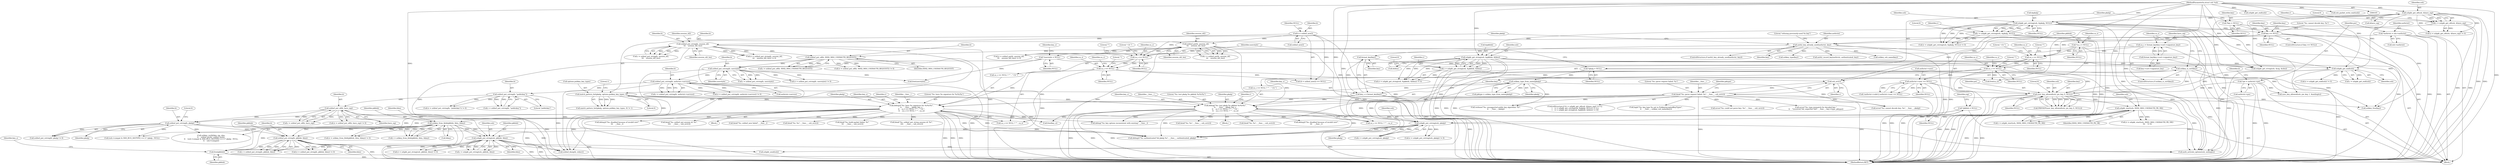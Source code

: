 digraph "0_src_779974d35b4859c07bc3cb8a12c74b43b0a7d1e0_1@API" {
"1000692" [label="(Call,free(pkblob))"];
"1000496" [label="(Call,sshbuf_put_string(b, pkblob, blen))"];
"1000489" [label="(Call,sshbuf_put_cstring(b, pkalg))"];
"1000481" [label="(Call,sshbuf_put_u8(b, have_sig))"];
"1000473" [label="(Call,sshbuf_put_cstring(b, \"publickey\"))"];
"1000463" [label="(Call,sshbuf_put_cstring(b, authctxt->service))"];
"1000455" [label="(Call,sshbuf_put_cstring(b, userstyle))"];
"1000447" [label="(Call,sshbuf_put_u8(b, SSH2_MSG_USERAUTH_REQUEST))"];
"1000395" [label="(Call,sshbuf_put_string(b, session_id2,\n\t\t\t    session_id2_len))"];
"1000361" [label="(Call,b = sshbuf_new())"];
"1000379" [label="(Call,sshbuf_put(b, session_id2,\n\t\t\t    session_id2_len))"];
"1000133" [label="(Call,*userstyle = NULL)"];
"1000319" [label="(Call,debug3(\"%s: have %s signature for %s%s%s\",\n\t\t    __func__, pkalg, key_s,\n\t\t    ca_s == NULL ? \"\" : \" CA \",\n\t\t    ca_s == NULL ? \"\" : ca_s))"];
"1000195" [label="(Call,fatal(\"%s: parse request failed: %s\", __func__, ssh_err(r)))"];
"1000198" [label="(Call,ssh_err(r))"];
"1000177" [label="(Call,r = sshpkt_get_cstring(ssh, &pkalg, NULL))"];
"1000179" [label="(Call,sshpkt_get_cstring(ssh, &pkalg, NULL))"];
"1000170" [label="(Call,sshpkt_get_u8(ssh, &have_sig))"];
"1000106" [label="(MethodParameterIn,struct ssh *ssh)"];
"1000186" [label="(Call,r = sshpkt_get_string(ssh, &pkblob, &blen))"];
"1000188" [label="(Call,sshpkt_get_string(ssh, &pkblob, &blen))"];
"1000168" [label="(Call,r = sshpkt_get_u8(ssh, &have_sig))"];
"1000287" [label="(Call,match_pattern_list(pkalg, options.pubkey_key_types, 0))"];
"1000202" [label="(Call,sshkey_type_from_name(pkalg))"];
"1000129" [label="(Call,*pkalg = NULL)"];
"1000301" [label="(Call,key_s = format_key(key))"];
"1000303" [label="(Call,format_key(key))"];
"1000276" [label="(Call,auth2_key_already_used(authctxt, key))"];
"1000109" [label="(Call,*authctxt = ssh->authctxt)"];
"1000232" [label="(Call,key == NULL)"];
"1000125" [label="(Call,*key = NULL)"];
"1000331" [label="(Call,ca_s == NULL)"];
"1000325" [label="(Call,ca_s == NULL)"];
"1000308" [label="(Call,ca_s = format_key(key->cert->signature_key))"];
"1000310" [label="(Call,format_key(key->cert->signature_key))"];
"1000141" [label="(Call,*ca_s = NULL)"];
"1000218" [label="(Call,sshkey_from_blob(pkblob, blen, &key))"];
"1000145" [label="(Call,*pkblob = NULL)"];
"1000633" [label="(Call,sshpkt_put_string(ssh, pkblob, blen))"];
"1000625" [label="(Call,sshpkt_put_cstring(ssh, pkalg))"];
"1000617" [label="(Call,sshpkt_start(ssh, SSH2_MSG_USERAUTH_PK_OK))"];
"1000605" [label="(Call,user_key_allowed(ssh, pw, key, 0, NULL))"];
"1000579" [label="(Call,sshpkt_get_end(ssh))"];
"1000115" [label="(Call,*pw = authctxt->pw)"];
"1000306" [label="(Call,sshkey_is_cert(key))"];
"1000593" [label="(Call,authctxt->user == NULL)"];
"1000570" [label="(Call,ca_s == NULL)"];
"1000564" [label="(Call,ca_s == NULL)"];
"1000558" [label="(Call,debug(\"%s: test pkalg %s pkblob %s%s%s\",\n\t\t    __func__, pkalg, key_s,\n\t\t    ca_s == NULL ? \"\" : \" CA \",\n\t\t    ca_s == NULL ? \"\" : ca_s))"];
"1000498" [label="(Identifier,pkblob)"];
"1000479" [label="(Call,r = sshbuf_put_u8(b, have_sig))"];
"1000195" [label="(Call,fatal(\"%s: parse request failed: %s\", __func__, ssh_err(r)))"];
"1000622" [label="(Call,(r = sshpkt_put_cstring(ssh, pkalg)) != 0)"];
"1000563" [label="(Call,ca_s == NULL ? \"\" : \" CA \")"];
"1000110" [label="(Identifier,authctxt)"];
"1000340" [label="(Identifier,r)"];
"1000225" [label="(Call,error(\"%s: could not parse key: %s\", __func__, ssh_err(r)))"];
"1000633" [label="(Call,sshpkt_put_string(ssh, pkblob, blen))"];
"1000382" [label="(Identifier,session_id2_len)"];
"1000276" [label="(Call,auth2_key_already_used(authctxt, key))"];
"1000172" [label="(Call,&have_sig)"];
"1000615" [label="(Call,r = sshpkt_start(ssh, SSH2_MSG_USERAUTH_PK_OK))"];
"1000281" [label="(Literal,\"refusing previously-used %s key\")"];
"1000178" [label="(Identifier,r)"];
"1000604" [label="(Call,PRIVSEP(user_key_allowed(ssh, pw, key, 0, NULL)))"];
"1000489" [label="(Call,sshbuf_put_cstring(b, pkalg))"];
"1000130" [label="(Identifier,pkalg)"];
"1000234" [label="(Identifier,NULL)"];
"1000180" [label="(Identifier,ssh)"];
"1000196" [label="(Literal,\"%s: parse request failed: %s\")"];
"1000248" [label="(Call,error(\"%s: type mismatch for decoded key \"\n\t\t    \"(received %d, expected %d)\", __func__, key->type, pktype))"];
"1000351" [label="(Call,sshpkt_get_end(ssh))"];
"1000194" [label="(Literal,0)"];
"1000116" [label="(Identifier,pw)"];
"1000334" [label="(Literal,\"\")"];
"1000198" [label="(Call,ssh_err(r))"];
"1000176" [label="(Call,(r = sshpkt_get_cstring(ssh, &pkalg, NULL)) != 0)"];
"1000131" [label="(Identifier,NULL)"];
"1000219" [label="(Identifier,pkblob)"];
"1000215" [label="(Call,(r = sshkey_from_blob(pkblob, blen, &key)) != 0)"];
"1000634" [label="(Identifier,ssh)"];
"1000580" [label="(Identifier,ssh)"];
"1000571" [label="(Identifier,ca_s)"];
"1000482" [label="(Identifier,b)"];
"1000694" [label="(Call,free(key_s))"];
"1000524" [label="(Call,sshkey_verify(key, sig, slen,\n\t\t    sshbuf_ptr(b), sshbuf_len(b),\n\t\t    (ssh->compat & SSH_BUG_SIGTYPE) == 0 ? pkalg : NULL,\n\t\t    ssh->compat))"];
"1000150" [label="(Identifier,sig)"];
"1000567" [label="(Literal,\"\")"];
"1000417" [label="(Call,debug2(\"%s: disabled because of invalid user\",\n\t\t\t    __func__))"];
"1000558" [label="(Call,debug(\"%s: test pkalg %s pkblob %s%s%s\",\n\t\t    __func__, pkalg, key_s,\n\t\t    ca_s == NULL ? \"\" : \" CA \",\n\t\t    ca_s == NULL ? \"\" : ca_s))"];
"1000568" [label="(Literal,\" CA \")"];
"1000457" [label="(Identifier,userstyle)"];
"1000397" [label="(Identifier,session_id2)"];
"1000490" [label="(Identifier,b)"];
"1000188" [label="(Call,sshpkt_get_string(ssh, &pkblob, &blen))"];
"1000181" [label="(Call,&pkalg)"];
"1000579" [label="(Call,sshpkt_get_end(ssh))"];
"1000618" [label="(Identifier,ssh)"];
"1000311" [label="(Call,key->cert->signature_key)"];
"1000321" [label="(Identifier,__func__)"];
"1000384" [label="(Call,fatal(\"%s: sshbuf_put session id: %s\",\n\t\t\t\t    __func__, ssh_err(r)))"];
"1000275" [label="(ControlStructure,if (auth2_key_already_used(authctxt, key)))"];
"1000377" [label="(Call,r = sshbuf_put(b, session_id2,\n\t\t\t    session_id2_len))"];
"1000320" [label="(Literal,\"%s: have %s signature for %s%s%s\")"];
"1000361" [label="(Call,b = sshbuf_new())"];
"1000692" [label="(Call,free(pkblob))"];
"1000447" [label="(Call,sshbuf_put_u8(b, SSH2_MSG_USERAUTH_REQUEST))"];
"1000165" [label="(ControlStructure,if ((r = sshpkt_get_u8(ssh, &have_sig)) != 0 ||\n \t    (r = sshpkt_get_cstring(ssh, &pkalg, NULL)) != 0 ||\n \t    (r = sshpkt_get_string(ssh, &pkblob, &blen)) != 0))"];
"1000627" [label="(Identifier,pkalg)"];
"1000463" [label="(Call,sshbuf_put_cstring(b, authctxt->service))"];
"1000594" [label="(Call,authctxt->user)"];
"1000309" [label="(Identifier,ca_s)"];
"1000331" [label="(Call,ca_s == NULL)"];
"1000559" [label="(Literal,\"%s: test pkalg %s pkblob %s%s%s\")"];
"1000362" [label="(Identifier,b)"];
"1000289" [label="(Call,options.pubkey_key_types)"];
"1000561" [label="(Identifier,pkalg)"];
"1000651" [label="(Call,fatal(\"%s: %s\", __func__, ssh_err(r)))"];
"1000449" [label="(Identifier,SSH2_MSG_USERAUTH_REQUEST)"];
"1000492" [label="(Literal,0)"];
"1000122" [label="(Identifier,b)"];
"1000126" [label="(Identifier,key)"];
"1000588" [label="(Call,!authctxt->valid || authctxt->user == NULL)"];
"1000496" [label="(Call,sshbuf_put_string(b, pkblob, blen))"];
"1000216" [label="(Call,r = sshkey_from_blob(pkblob, blen, &key))"];
"1000360" [label="(Call,(b = sshbuf_new()) == NULL)"];
"1000147" [label="(Identifier,NULL)"];
"1000107" [label="(Block,)"];
"1000574" [label="(Identifier,ca_s)"];
"1000636" [label="(Identifier,blen)"];
"1000319" [label="(Call,debug3(\"%s: have %s signature for %s%s%s\",\n\t\t    __func__, pkalg, key_s,\n\t\t    ca_s == NULL ? \"\" : \" CA \",\n\t\t    ca_s == NULL ? \"\" : ca_s))"];
"1000326" [label="(Identifier,ca_s)"];
"1000145" [label="(Call,*pkblob = NULL)"];
"1000177" [label="(Call,r = sshpkt_get_cstring(ssh, &pkalg, NULL))"];
"1000106" [label="(MethodParameterIn,struct ssh *ssh)"];
"1000623" [label="(Call,r = sshpkt_put_cstring(ssh, pkalg))"];
"1000146" [label="(Identifier,pkblob)"];
"1000168" [label="(Call,r = sshpkt_get_u8(ssh, &have_sig))"];
"1000115" [label="(Call,*pw = authctxt->pw)"];
"1000673" [label="(Call,debug(\"%s: key options inconsistent with existing\", __func__))"];
"1000702" [label="(MethodReturn,RET)"];
"1000532" [label="(Call,(ssh->compat & SSH_BUG_SIGTYPE) == 0 ? pkalg : NULL)"];
"1000474" [label="(Identifier,b)"];
"1000220" [label="(Identifier,blen)"];
"1000593" [label="(Call,authctxt->user == NULL)"];
"1000304" [label="(Identifier,key)"];
"1000286" [label="(Call,match_pattern_list(pkalg, options.pubkey_key_types, 0) != 1)"];
"1000455" [label="(Call,sshbuf_put_cstring(b, userstyle))"];
"1000619" [label="(Identifier,SSH2_MSG_USERAUTH_PK_OK)"];
"1000111" [label="(Call,ssh->authctxt)"];
"1000133" [label="(Call,*userstyle = NULL)"];
"1000606" [label="(Identifier,ssh)"];
"1000578" [label="(Identifier,r)"];
"1000456" [label="(Identifier,b)"];
"1000392" [label="(Call,(r = sshbuf_put_string(b, session_id2,\n\t\t\t    session_id2_len)) != 0)"];
"1000203" [label="(Identifier,pkalg)"];
"1000688" [label="(Call,free(userstyle))"];
"1000668" [label="(Call,auth_activate_options(ssh, authopts))"];
"1000576" [label="(Call,(r = sshpkt_get_end(ssh)) != 0)"];
"1000488" [label="(Call,sshbuf_put_cstring(b, pkalg) != 0)"];
"1000328" [label="(Literal,\"\")"];
"1000396" [label="(Identifier,b)"];
"1000125" [label="(Call,*key = NULL)"];
"1000295" [label="(Call,logit(\"%s: key type %s not in PubkeyAcceptedKeyTypes\",\n\t\t    __func__, sshkey_ssh_name(key)))"];
"1000327" [label="(Identifier,NULL)"];
"1000608" [label="(Identifier,key)"];
"1000695" [label="(Identifier,key_s)"];
"1000192" [label="(Call,&blen)"];
"1000332" [label="(Identifier,ca_s)"];
"1000278" [label="(Identifier,key)"];
"1000333" [label="(Identifier,NULL)"];
"1000614" [label="(Call,(r = sshpkt_start(ssh, SSH2_MSG_USERAUTH_PK_OK))\n\t\t\t    != 0)"];
"1000607" [label="(Identifier,pw)"];
"1000481" [label="(Call,sshbuf_put_u8(b, have_sig))"];
"1000597" [label="(Identifier,NULL)"];
"1000318" [label="(Block,)"];
"1000236" [label="(Call,error(\"%s: cannot decode key: %s\", __func__, pkalg))"];
"1000478" [label="(Call,(r = sshbuf_put_u8(b, have_sig)) != 0)"];
"1000277" [label="(Identifier,authctxt)"];
"1000187" [label="(Identifier,r)"];
"1000617" [label="(Call,sshpkt_start(ssh, SSH2_MSG_USERAUTH_PK_OK))"];
"1000233" [label="(Identifier,key)"];
"1000557" [label="(Block,)"];
"1000569" [label="(Call,ca_s == NULL ? \"\" : ca_s)"];
"1000282" [label="(Call,sshkey_type(key))"];
"1000473" [label="(Call,sshbuf_put_cstring(b, \"publickey\"))"];
"1000305" [label="(ControlStructure,if (sshkey_is_cert(key)))"];
"1000363" [label="(Call,sshbuf_new())"];
"1000292" [label="(Literal,0)"];
"1000232" [label="(Call,key == NULL)"];
"1000335" [label="(Identifier,ca_s)"];
"1000218" [label="(Call,sshkey_from_blob(pkblob, blen, &key))"];
"1000380" [label="(Identifier,b)"];
"1000221" [label="(Call,&key)"];
"1000582" [label="(Call,fatal(\"%s: %s\", __func__, ssh_err(r)))"];
"1000494" [label="(Call,r = sshbuf_put_string(b, pkblob, blen))"];
"1000324" [label="(Call,ca_s == NULL ? \"\" : \" CA \")"];
"1000365" [label="(Call,fatal(\"%s: sshbuf_new failed\", __func__))"];
"1000171" [label="(Identifier,ssh)"];
"1000686" [label="(Call,sshkey_free(key))"];
"1000483" [label="(Identifier,have_sig)"];
"1000129" [label="(Call,*pkalg = NULL)"];
"1000325" [label="(Call,ca_s == NULL)"];
"1000308" [label="(Call,ca_s = format_key(key->cert->signature_key))"];
"1000135" [label="(Identifier,NULL)"];
"1000577" [label="(Call,r = sshpkt_get_end(ssh))"];
"1000376" [label="(Call,(r = sshbuf_put(b, session_id2,\n\t\t\t    session_id2_len)) != 0)"];
"1000209" [label="(Call,verbose(\"%s: unsupported public key algorithm: %s\",\n\t\t    __func__, pkalg))"];
"1000465" [label="(Call,authctxt->service)"];
"1000200" [label="(Call,pktype = sshkey_type_from_name(pkalg))"];
"1000197" [label="(Identifier,__func__)"];
"1000307" [label="(Identifier,key)"];
"1000470" [label="(Call,(r = sshbuf_put_cstring(b, \"publickey\")) != 0)"];
"1000630" [label="(Call,(r = sshpkt_put_string(ssh, pkblob, blen)) != 0)"];
"1000471" [label="(Call,r = sshbuf_put_cstring(b, \"publickey\"))"];
"1000184" [label="(Literal,0)"];
"1000244" [label="(Identifier,key)"];
"1000117" [label="(Call,authctxt->pw)"];
"1000398" [label="(Identifier,session_id2_len)"];
"1000625" [label="(Call,sshpkt_put_cstring(ssh, pkalg))"];
"1000341" [label="(Call,sshpkt_get_string(ssh, &sig, &slen))"];
"1000631" [label="(Call,r = sshpkt_put_string(ssh, pkblob, blen))"];
"1000143" [label="(Identifier,NULL)"];
"1000186" [label="(Call,r = sshpkt_get_string(ssh, &pkblob, &blen))"];
"1000170" [label="(Call,sshpkt_get_u8(ssh, &have_sig))"];
"1000293" [label="(Literal,1)"];
"1000570" [label="(Call,ca_s == NULL)"];
"1000190" [label="(Call,&pkblob)"];
"1000626" [label="(Identifier,ssh)"];
"1000453" [label="(Call,r = sshbuf_put_cstring(b, userstyle))"];
"1000562" [label="(Identifier,key_s)"];
"1000306" [label="(Call,sshkey_is_cert(key))"];
"1000379" [label="(Call,sshbuf_put(b, session_id2,\n\t\t\t    session_id2_len))"];
"1000444" [label="(Call,(r = sshbuf_put_u8(b, SSH2_MSG_USERAUTH_REQUEST)) != 0)"];
"1000138" [label="(Identifier,key_s)"];
"1000301" [label="(Call,key_s = format_key(key))"];
"1000381" [label="(Identifier,session_id2)"];
"1000322" [label="(Identifier,pkalg)"];
"1000464" [label="(Identifier,b)"];
"1000330" [label="(Call,ca_s == NULL ? \"\" : ca_s)"];
"1000354" [label="(Call,fatal(\"%s: %s\", __func__, ssh_err(r)))"];
"1000693" [label="(Identifier,pkblob)"];
"1000185" [label="(Call,(r = sshpkt_get_string(ssh, &pkblob, &blen)) != 0)"];
"1000565" [label="(Identifier,ca_s)"];
"1000179" [label="(Call,sshpkt_get_cstring(ssh, &pkalg, NULL))"];
"1000393" [label="(Call,r = sshbuf_put_string(b, session_id2,\n\t\t\t    session_id2_len))"];
"1000288" [label="(Identifier,pkalg)"];
"1000610" [label="(Identifier,NULL)"];
"1000183" [label="(Identifier,NULL)"];
"1000329" [label="(Literal,\" CA \")"];
"1000552" [label="(Call,auth2_record_key(authctxt, authenticated, key))"];
"1000317" [label="(Identifier,have_sig)"];
"1000231" [label="(ControlStructure,if (key == NULL))"];
"1000506" [label="(Call,sshbuf_dump(b, stderr))"];
"1000201" [label="(Identifier,pktype)"];
"1000298" [label="(Call,sshkey_ssh_name(key))"];
"1000310" [label="(Call,format_key(key->cert->signature_key))"];
"1000303" [label="(Call,format_key(key))"];
"1000202" [label="(Call,sshkey_type_from_name(pkalg))"];
"1000566" [label="(Identifier,NULL)"];
"1000169" [label="(Identifier,r)"];
"1000515" [label="(Call,user_key_allowed(ssh, pw, key, 1, &authopts))"];
"1000395" [label="(Call,sshbuf_put_string(b, session_id2,\n\t\t\t    session_id2_len))"];
"1000642" [label="(Call,sshpkt_send(ssh))"];
"1000199" [label="(Identifier,r)"];
"1000491" [label="(Identifier,pkalg)"];
"1000605" [label="(Call,user_key_allowed(ssh, pw, key, 0, NULL))"];
"1000323" [label="(Identifier,key_s)"];
"1000696" [label="(Call,free(ca_s))"];
"1000609" [label="(Literal,0)"];
"1000572" [label="(Identifier,NULL)"];
"1000452" [label="(Call,(r = sshbuf_put_cstring(b, userstyle)) != 0)"];
"1000174" [label="(Literal,0)"];
"1000493" [label="(Call,(r = sshbuf_put_string(b, pkblob, blen)) != 0)"];
"1000648" [label="(Call,ssh_packet_write_wait(ssh))"];
"1000679" [label="(Call,debug2(\"%s: authenticated %d pkalg %s\", __func__, authenticated, pkalg))"];
"1000448" [label="(Identifier,b)"];
"1000573" [label="(Literal,\"\")"];
"1000501" [label="(Call,fatal(\"%s: build packet failed: %s\",\n\t\t\t    __func__, ssh_err(r)))"];
"1000237" [label="(Literal,\"%s: cannot decode key: %s\")"];
"1000635" [label="(Identifier,pkblob)"];
"1000497" [label="(Identifier,b)"];
"1000142" [label="(Identifier,ca_s)"];
"1000560" [label="(Identifier,__func__)"];
"1000599" [label="(Call,debug2(\"%s: disabled because of invalid user\",\n\t\t\t    __func__))"];
"1000127" [label="(Identifier,NULL)"];
"1000460" [label="(Call,(r = sshbuf_put_cstring(b, authctxt->service)) != 0)"];
"1000445" [label="(Call,r = sshbuf_put_u8(b, SSH2_MSG_USERAUTH_REQUEST))"];
"1000499" [label="(Identifier,blen)"];
"1000109" [label="(Call,*authctxt = ssh->authctxt)"];
"1000302" [label="(Identifier,key_s)"];
"1000141" [label="(Call,*ca_s = NULL)"];
"1000461" [label="(Call,r = sshbuf_put_cstring(b, authctxt->service))"];
"1000564" [label="(Call,ca_s == NULL)"];
"1000189" [label="(Identifier,ssh)"];
"1000287" [label="(Call,match_pattern_list(pkalg, options.pubkey_key_types, 0))"];
"1000167" [label="(Call,(r = sshpkt_get_u8(ssh, &have_sig)) != 0)"];
"1000475" [label="(Literal,\"publickey\")"];
"1000400" [label="(Call,fatal(\"%s: sshbuf_put_string session id: %s\",\n \t\t\t\t    __func__, ssh_err(r)))"];
"1000364" [label="(Identifier,NULL)"];
"1000134" [label="(Identifier,userstyle)"];
"1000692" -> "1000107"  [label="AST: "];
"1000692" -> "1000693"  [label="CFG: "];
"1000693" -> "1000692"  [label="AST: "];
"1000695" -> "1000692"  [label="CFG: "];
"1000692" -> "1000702"  [label="DDG: "];
"1000496" -> "1000692"  [label="DDG: "];
"1000218" -> "1000692"  [label="DDG: "];
"1000633" -> "1000692"  [label="DDG: "];
"1000145" -> "1000692"  [label="DDG: "];
"1000496" -> "1000494"  [label="AST: "];
"1000496" -> "1000499"  [label="CFG: "];
"1000497" -> "1000496"  [label="AST: "];
"1000498" -> "1000496"  [label="AST: "];
"1000499" -> "1000496"  [label="AST: "];
"1000494" -> "1000496"  [label="CFG: "];
"1000496" -> "1000702"  [label="DDG: "];
"1000496" -> "1000493"  [label="DDG: "];
"1000496" -> "1000493"  [label="DDG: "];
"1000496" -> "1000493"  [label="DDG: "];
"1000496" -> "1000494"  [label="DDG: "];
"1000496" -> "1000494"  [label="DDG: "];
"1000496" -> "1000494"  [label="DDG: "];
"1000489" -> "1000496"  [label="DDG: "];
"1000218" -> "1000496"  [label="DDG: "];
"1000218" -> "1000496"  [label="DDG: "];
"1000496" -> "1000506"  [label="DDG: "];
"1000489" -> "1000488"  [label="AST: "];
"1000489" -> "1000491"  [label="CFG: "];
"1000490" -> "1000489"  [label="AST: "];
"1000491" -> "1000489"  [label="AST: "];
"1000492" -> "1000489"  [label="CFG: "];
"1000489" -> "1000488"  [label="DDG: "];
"1000489" -> "1000488"  [label="DDG: "];
"1000481" -> "1000489"  [label="DDG: "];
"1000319" -> "1000489"  [label="DDG: "];
"1000489" -> "1000506"  [label="DDG: "];
"1000489" -> "1000524"  [label="DDG: "];
"1000489" -> "1000532"  [label="DDG: "];
"1000489" -> "1000679"  [label="DDG: "];
"1000481" -> "1000479"  [label="AST: "];
"1000481" -> "1000483"  [label="CFG: "];
"1000482" -> "1000481"  [label="AST: "];
"1000483" -> "1000481"  [label="AST: "];
"1000479" -> "1000481"  [label="CFG: "];
"1000481" -> "1000702"  [label="DDG: "];
"1000481" -> "1000478"  [label="DDG: "];
"1000481" -> "1000478"  [label="DDG: "];
"1000481" -> "1000479"  [label="DDG: "];
"1000481" -> "1000479"  [label="DDG: "];
"1000473" -> "1000481"  [label="DDG: "];
"1000481" -> "1000506"  [label="DDG: "];
"1000473" -> "1000471"  [label="AST: "];
"1000473" -> "1000475"  [label="CFG: "];
"1000474" -> "1000473"  [label="AST: "];
"1000475" -> "1000473"  [label="AST: "];
"1000471" -> "1000473"  [label="CFG: "];
"1000473" -> "1000470"  [label="DDG: "];
"1000473" -> "1000470"  [label="DDG: "];
"1000473" -> "1000471"  [label="DDG: "];
"1000473" -> "1000471"  [label="DDG: "];
"1000463" -> "1000473"  [label="DDG: "];
"1000473" -> "1000506"  [label="DDG: "];
"1000463" -> "1000461"  [label="AST: "];
"1000463" -> "1000465"  [label="CFG: "];
"1000464" -> "1000463"  [label="AST: "];
"1000465" -> "1000463"  [label="AST: "];
"1000461" -> "1000463"  [label="CFG: "];
"1000463" -> "1000702"  [label="DDG: "];
"1000463" -> "1000460"  [label="DDG: "];
"1000463" -> "1000460"  [label="DDG: "];
"1000463" -> "1000461"  [label="DDG: "];
"1000463" -> "1000461"  [label="DDG: "];
"1000455" -> "1000463"  [label="DDG: "];
"1000463" -> "1000506"  [label="DDG: "];
"1000455" -> "1000453"  [label="AST: "];
"1000455" -> "1000457"  [label="CFG: "];
"1000456" -> "1000455"  [label="AST: "];
"1000457" -> "1000455"  [label="AST: "];
"1000453" -> "1000455"  [label="CFG: "];
"1000455" -> "1000452"  [label="DDG: "];
"1000455" -> "1000452"  [label="DDG: "];
"1000455" -> "1000453"  [label="DDG: "];
"1000455" -> "1000453"  [label="DDG: "];
"1000447" -> "1000455"  [label="DDG: "];
"1000133" -> "1000455"  [label="DDG: "];
"1000455" -> "1000506"  [label="DDG: "];
"1000455" -> "1000688"  [label="DDG: "];
"1000447" -> "1000445"  [label="AST: "];
"1000447" -> "1000449"  [label="CFG: "];
"1000448" -> "1000447"  [label="AST: "];
"1000449" -> "1000447"  [label="AST: "];
"1000445" -> "1000447"  [label="CFG: "];
"1000447" -> "1000702"  [label="DDG: "];
"1000447" -> "1000444"  [label="DDG: "];
"1000447" -> "1000444"  [label="DDG: "];
"1000447" -> "1000445"  [label="DDG: "];
"1000447" -> "1000445"  [label="DDG: "];
"1000395" -> "1000447"  [label="DDG: "];
"1000379" -> "1000447"  [label="DDG: "];
"1000447" -> "1000506"  [label="DDG: "];
"1000395" -> "1000393"  [label="AST: "];
"1000395" -> "1000398"  [label="CFG: "];
"1000396" -> "1000395"  [label="AST: "];
"1000397" -> "1000395"  [label="AST: "];
"1000398" -> "1000395"  [label="AST: "];
"1000393" -> "1000395"  [label="CFG: "];
"1000395" -> "1000702"  [label="DDG: "];
"1000395" -> "1000702"  [label="DDG: "];
"1000395" -> "1000702"  [label="DDG: "];
"1000395" -> "1000392"  [label="DDG: "];
"1000395" -> "1000392"  [label="DDG: "];
"1000395" -> "1000392"  [label="DDG: "];
"1000395" -> "1000393"  [label="DDG: "];
"1000395" -> "1000393"  [label="DDG: "];
"1000395" -> "1000393"  [label="DDG: "];
"1000361" -> "1000395"  [label="DDG: "];
"1000361" -> "1000360"  [label="AST: "];
"1000361" -> "1000363"  [label="CFG: "];
"1000362" -> "1000361"  [label="AST: "];
"1000363" -> "1000361"  [label="AST: "];
"1000364" -> "1000361"  [label="CFG: "];
"1000361" -> "1000702"  [label="DDG: "];
"1000361" -> "1000360"  [label="DDG: "];
"1000361" -> "1000379"  [label="DDG: "];
"1000379" -> "1000377"  [label="AST: "];
"1000379" -> "1000382"  [label="CFG: "];
"1000380" -> "1000379"  [label="AST: "];
"1000381" -> "1000379"  [label="AST: "];
"1000382" -> "1000379"  [label="AST: "];
"1000377" -> "1000379"  [label="CFG: "];
"1000379" -> "1000702"  [label="DDG: "];
"1000379" -> "1000702"  [label="DDG: "];
"1000379" -> "1000702"  [label="DDG: "];
"1000379" -> "1000376"  [label="DDG: "];
"1000379" -> "1000376"  [label="DDG: "];
"1000379" -> "1000376"  [label="DDG: "];
"1000379" -> "1000377"  [label="DDG: "];
"1000379" -> "1000377"  [label="DDG: "];
"1000379" -> "1000377"  [label="DDG: "];
"1000133" -> "1000107"  [label="AST: "];
"1000133" -> "1000135"  [label="CFG: "];
"1000134" -> "1000133"  [label="AST: "];
"1000135" -> "1000133"  [label="AST: "];
"1000138" -> "1000133"  [label="CFG: "];
"1000133" -> "1000688"  [label="DDG: "];
"1000319" -> "1000318"  [label="AST: "];
"1000319" -> "1000330"  [label="CFG: "];
"1000320" -> "1000319"  [label="AST: "];
"1000321" -> "1000319"  [label="AST: "];
"1000322" -> "1000319"  [label="AST: "];
"1000323" -> "1000319"  [label="AST: "];
"1000324" -> "1000319"  [label="AST: "];
"1000330" -> "1000319"  [label="AST: "];
"1000340" -> "1000319"  [label="CFG: "];
"1000319" -> "1000702"  [label="DDG: "];
"1000319" -> "1000702"  [label="DDG: "];
"1000319" -> "1000702"  [label="DDG: "];
"1000195" -> "1000319"  [label="DDG: "];
"1000287" -> "1000319"  [label="DDG: "];
"1000301" -> "1000319"  [label="DDG: "];
"1000331" -> "1000319"  [label="DDG: "];
"1000319" -> "1000354"  [label="DDG: "];
"1000319" -> "1000365"  [label="DDG: "];
"1000319" -> "1000384"  [label="DDG: "];
"1000319" -> "1000400"  [label="DDG: "];
"1000319" -> "1000417"  [label="DDG: "];
"1000319" -> "1000501"  [label="DDG: "];
"1000319" -> "1000524"  [label="DDG: "];
"1000319" -> "1000532"  [label="DDG: "];
"1000319" -> "1000673"  [label="DDG: "];
"1000319" -> "1000679"  [label="DDG: "];
"1000319" -> "1000679"  [label="DDG: "];
"1000319" -> "1000694"  [label="DDG: "];
"1000195" -> "1000165"  [label="AST: "];
"1000195" -> "1000198"  [label="CFG: "];
"1000196" -> "1000195"  [label="AST: "];
"1000197" -> "1000195"  [label="AST: "];
"1000198" -> "1000195"  [label="AST: "];
"1000201" -> "1000195"  [label="CFG: "];
"1000195" -> "1000702"  [label="DDG: "];
"1000195" -> "1000702"  [label="DDG: "];
"1000198" -> "1000195"  [label="DDG: "];
"1000195" -> "1000209"  [label="DDG: "];
"1000195" -> "1000225"  [label="DDG: "];
"1000195" -> "1000236"  [label="DDG: "];
"1000195" -> "1000248"  [label="DDG: "];
"1000195" -> "1000295"  [label="DDG: "];
"1000195" -> "1000558"  [label="DDG: "];
"1000195" -> "1000673"  [label="DDG: "];
"1000195" -> "1000679"  [label="DDG: "];
"1000198" -> "1000199"  [label="CFG: "];
"1000199" -> "1000198"  [label="AST: "];
"1000198" -> "1000702"  [label="DDG: "];
"1000177" -> "1000198"  [label="DDG: "];
"1000186" -> "1000198"  [label="DDG: "];
"1000168" -> "1000198"  [label="DDG: "];
"1000177" -> "1000176"  [label="AST: "];
"1000177" -> "1000179"  [label="CFG: "];
"1000178" -> "1000177"  [label="AST: "];
"1000179" -> "1000177"  [label="AST: "];
"1000184" -> "1000177"  [label="CFG: "];
"1000177" -> "1000702"  [label="DDG: "];
"1000177" -> "1000702"  [label="DDG: "];
"1000177" -> "1000176"  [label="DDG: "];
"1000179" -> "1000177"  [label="DDG: "];
"1000179" -> "1000177"  [label="DDG: "];
"1000179" -> "1000177"  [label="DDG: "];
"1000179" -> "1000183"  [label="CFG: "];
"1000180" -> "1000179"  [label="AST: "];
"1000181" -> "1000179"  [label="AST: "];
"1000183" -> "1000179"  [label="AST: "];
"1000179" -> "1000702"  [label="DDG: "];
"1000179" -> "1000702"  [label="DDG: "];
"1000179" -> "1000702"  [label="DDG: "];
"1000179" -> "1000176"  [label="DDG: "];
"1000179" -> "1000176"  [label="DDG: "];
"1000179" -> "1000176"  [label="DDG: "];
"1000170" -> "1000179"  [label="DDG: "];
"1000106" -> "1000179"  [label="DDG: "];
"1000179" -> "1000188"  [label="DDG: "];
"1000179" -> "1000232"  [label="DDG: "];
"1000179" -> "1000341"  [label="DDG: "];
"1000179" -> "1000579"  [label="DDG: "];
"1000179" -> "1000668"  [label="DDG: "];
"1000170" -> "1000168"  [label="AST: "];
"1000170" -> "1000172"  [label="CFG: "];
"1000171" -> "1000170"  [label="AST: "];
"1000172" -> "1000170"  [label="AST: "];
"1000168" -> "1000170"  [label="CFG: "];
"1000170" -> "1000702"  [label="DDG: "];
"1000170" -> "1000702"  [label="DDG: "];
"1000170" -> "1000167"  [label="DDG: "];
"1000170" -> "1000167"  [label="DDG: "];
"1000170" -> "1000168"  [label="DDG: "];
"1000170" -> "1000168"  [label="DDG: "];
"1000106" -> "1000170"  [label="DDG: "];
"1000170" -> "1000341"  [label="DDG: "];
"1000170" -> "1000579"  [label="DDG: "];
"1000170" -> "1000668"  [label="DDG: "];
"1000106" -> "1000105"  [label="AST: "];
"1000106" -> "1000702"  [label="DDG: "];
"1000106" -> "1000188"  [label="DDG: "];
"1000106" -> "1000341"  [label="DDG: "];
"1000106" -> "1000351"  [label="DDG: "];
"1000106" -> "1000515"  [label="DDG: "];
"1000106" -> "1000579"  [label="DDG: "];
"1000106" -> "1000605"  [label="DDG: "];
"1000106" -> "1000617"  [label="DDG: "];
"1000106" -> "1000625"  [label="DDG: "];
"1000106" -> "1000633"  [label="DDG: "];
"1000106" -> "1000642"  [label="DDG: "];
"1000106" -> "1000648"  [label="DDG: "];
"1000106" -> "1000668"  [label="DDG: "];
"1000186" -> "1000185"  [label="AST: "];
"1000186" -> "1000188"  [label="CFG: "];
"1000187" -> "1000186"  [label="AST: "];
"1000188" -> "1000186"  [label="AST: "];
"1000194" -> "1000186"  [label="CFG: "];
"1000186" -> "1000702"  [label="DDG: "];
"1000186" -> "1000702"  [label="DDG: "];
"1000186" -> "1000185"  [label="DDG: "];
"1000188" -> "1000186"  [label="DDG: "];
"1000188" -> "1000186"  [label="DDG: "];
"1000188" -> "1000186"  [label="DDG: "];
"1000188" -> "1000192"  [label="CFG: "];
"1000189" -> "1000188"  [label="AST: "];
"1000190" -> "1000188"  [label="AST: "];
"1000192" -> "1000188"  [label="AST: "];
"1000188" -> "1000702"  [label="DDG: "];
"1000188" -> "1000702"  [label="DDG: "];
"1000188" -> "1000702"  [label="DDG: "];
"1000188" -> "1000185"  [label="DDG: "];
"1000188" -> "1000185"  [label="DDG: "];
"1000188" -> "1000185"  [label="DDG: "];
"1000188" -> "1000341"  [label="DDG: "];
"1000188" -> "1000579"  [label="DDG: "];
"1000188" -> "1000668"  [label="DDG: "];
"1000168" -> "1000167"  [label="AST: "];
"1000169" -> "1000168"  [label="AST: "];
"1000174" -> "1000168"  [label="CFG: "];
"1000168" -> "1000702"  [label="DDG: "];
"1000168" -> "1000702"  [label="DDG: "];
"1000168" -> "1000167"  [label="DDG: "];
"1000287" -> "1000286"  [label="AST: "];
"1000287" -> "1000292"  [label="CFG: "];
"1000288" -> "1000287"  [label="AST: "];
"1000289" -> "1000287"  [label="AST: "];
"1000292" -> "1000287"  [label="AST: "];
"1000293" -> "1000287"  [label="CFG: "];
"1000287" -> "1000702"  [label="DDG: "];
"1000287" -> "1000286"  [label="DDG: "];
"1000287" -> "1000286"  [label="DDG: "];
"1000287" -> "1000286"  [label="DDG: "];
"1000202" -> "1000287"  [label="DDG: "];
"1000287" -> "1000558"  [label="DDG: "];
"1000287" -> "1000679"  [label="DDG: "];
"1000202" -> "1000200"  [label="AST: "];
"1000202" -> "1000203"  [label="CFG: "];
"1000203" -> "1000202"  [label="AST: "];
"1000200" -> "1000202"  [label="CFG: "];
"1000202" -> "1000200"  [label="DDG: "];
"1000129" -> "1000202"  [label="DDG: "];
"1000202" -> "1000209"  [label="DDG: "];
"1000202" -> "1000236"  [label="DDG: "];
"1000202" -> "1000679"  [label="DDG: "];
"1000129" -> "1000107"  [label="AST: "];
"1000129" -> "1000131"  [label="CFG: "];
"1000130" -> "1000129"  [label="AST: "];
"1000131" -> "1000129"  [label="AST: "];
"1000134" -> "1000129"  [label="CFG: "];
"1000301" -> "1000107"  [label="AST: "];
"1000301" -> "1000303"  [label="CFG: "];
"1000302" -> "1000301"  [label="AST: "];
"1000303" -> "1000301"  [label="AST: "];
"1000307" -> "1000301"  [label="CFG: "];
"1000301" -> "1000702"  [label="DDG: "];
"1000303" -> "1000301"  [label="DDG: "];
"1000301" -> "1000558"  [label="DDG: "];
"1000303" -> "1000304"  [label="CFG: "];
"1000304" -> "1000303"  [label="AST: "];
"1000276" -> "1000303"  [label="DDG: "];
"1000303" -> "1000306"  [label="DDG: "];
"1000276" -> "1000275"  [label="AST: "];
"1000276" -> "1000278"  [label="CFG: "];
"1000277" -> "1000276"  [label="AST: "];
"1000278" -> "1000276"  [label="AST: "];
"1000281" -> "1000276"  [label="CFG: "];
"1000288" -> "1000276"  [label="CFG: "];
"1000276" -> "1000702"  [label="DDG: "];
"1000276" -> "1000702"  [label="DDG: "];
"1000109" -> "1000276"  [label="DDG: "];
"1000232" -> "1000276"  [label="DDG: "];
"1000276" -> "1000282"  [label="DDG: "];
"1000276" -> "1000298"  [label="DDG: "];
"1000276" -> "1000552"  [label="DDG: "];
"1000109" -> "1000107"  [label="AST: "];
"1000109" -> "1000111"  [label="CFG: "];
"1000110" -> "1000109"  [label="AST: "];
"1000111" -> "1000109"  [label="AST: "];
"1000116" -> "1000109"  [label="CFG: "];
"1000109" -> "1000702"  [label="DDG: "];
"1000109" -> "1000702"  [label="DDG: "];
"1000232" -> "1000231"  [label="AST: "];
"1000232" -> "1000234"  [label="CFG: "];
"1000233" -> "1000232"  [label="AST: "];
"1000234" -> "1000232"  [label="AST: "];
"1000237" -> "1000232"  [label="CFG: "];
"1000244" -> "1000232"  [label="CFG: "];
"1000232" -> "1000702"  [label="DDG: "];
"1000232" -> "1000702"  [label="DDG: "];
"1000125" -> "1000232"  [label="DDG: "];
"1000232" -> "1000325"  [label="DDG: "];
"1000232" -> "1000564"  [label="DDG: "];
"1000232" -> "1000686"  [label="DDG: "];
"1000125" -> "1000107"  [label="AST: "];
"1000125" -> "1000127"  [label="CFG: "];
"1000126" -> "1000125"  [label="AST: "];
"1000127" -> "1000125"  [label="AST: "];
"1000130" -> "1000125"  [label="CFG: "];
"1000125" -> "1000686"  [label="DDG: "];
"1000331" -> "1000330"  [label="AST: "];
"1000331" -> "1000333"  [label="CFG: "];
"1000332" -> "1000331"  [label="AST: "];
"1000333" -> "1000331"  [label="AST: "];
"1000334" -> "1000331"  [label="CFG: "];
"1000335" -> "1000331"  [label="CFG: "];
"1000325" -> "1000331"  [label="DDG: "];
"1000325" -> "1000331"  [label="DDG: "];
"1000331" -> "1000330"  [label="DDG: "];
"1000331" -> "1000360"  [label="DDG: "];
"1000331" -> "1000696"  [label="DDG: "];
"1000325" -> "1000324"  [label="AST: "];
"1000325" -> "1000327"  [label="CFG: "];
"1000326" -> "1000325"  [label="AST: "];
"1000327" -> "1000325"  [label="AST: "];
"1000328" -> "1000325"  [label="CFG: "];
"1000329" -> "1000325"  [label="CFG: "];
"1000308" -> "1000325"  [label="DDG: "];
"1000141" -> "1000325"  [label="DDG: "];
"1000308" -> "1000305"  [label="AST: "];
"1000308" -> "1000310"  [label="CFG: "];
"1000309" -> "1000308"  [label="AST: "];
"1000310" -> "1000308"  [label="AST: "];
"1000317" -> "1000308"  [label="CFG: "];
"1000308" -> "1000702"  [label="DDG: "];
"1000310" -> "1000308"  [label="DDG: "];
"1000308" -> "1000564"  [label="DDG: "];
"1000310" -> "1000311"  [label="CFG: "];
"1000311" -> "1000310"  [label="AST: "];
"1000310" -> "1000702"  [label="DDG: "];
"1000141" -> "1000107"  [label="AST: "];
"1000141" -> "1000143"  [label="CFG: "];
"1000142" -> "1000141"  [label="AST: "];
"1000143" -> "1000141"  [label="AST: "];
"1000146" -> "1000141"  [label="CFG: "];
"1000141" -> "1000564"  [label="DDG: "];
"1000141" -> "1000696"  [label="DDG: "];
"1000218" -> "1000216"  [label="AST: "];
"1000218" -> "1000221"  [label="CFG: "];
"1000219" -> "1000218"  [label="AST: "];
"1000220" -> "1000218"  [label="AST: "];
"1000221" -> "1000218"  [label="AST: "];
"1000216" -> "1000218"  [label="CFG: "];
"1000218" -> "1000702"  [label="DDG: "];
"1000218" -> "1000702"  [label="DDG: "];
"1000218" -> "1000215"  [label="DDG: "];
"1000218" -> "1000215"  [label="DDG: "];
"1000218" -> "1000215"  [label="DDG: "];
"1000218" -> "1000216"  [label="DDG: "];
"1000218" -> "1000216"  [label="DDG: "];
"1000218" -> "1000216"  [label="DDG: "];
"1000145" -> "1000218"  [label="DDG: "];
"1000218" -> "1000633"  [label="DDG: "];
"1000218" -> "1000633"  [label="DDG: "];
"1000145" -> "1000107"  [label="AST: "];
"1000145" -> "1000147"  [label="CFG: "];
"1000146" -> "1000145"  [label="AST: "];
"1000147" -> "1000145"  [label="AST: "];
"1000150" -> "1000145"  [label="CFG: "];
"1000633" -> "1000631"  [label="AST: "];
"1000633" -> "1000636"  [label="CFG: "];
"1000634" -> "1000633"  [label="AST: "];
"1000635" -> "1000633"  [label="AST: "];
"1000636" -> "1000633"  [label="AST: "];
"1000631" -> "1000633"  [label="CFG: "];
"1000633" -> "1000702"  [label="DDG: "];
"1000633" -> "1000702"  [label="DDG: "];
"1000633" -> "1000630"  [label="DDG: "];
"1000633" -> "1000630"  [label="DDG: "];
"1000633" -> "1000630"  [label="DDG: "];
"1000633" -> "1000631"  [label="DDG: "];
"1000633" -> "1000631"  [label="DDG: "];
"1000633" -> "1000631"  [label="DDG: "];
"1000625" -> "1000633"  [label="DDG: "];
"1000633" -> "1000642"  [label="DDG: "];
"1000633" -> "1000668"  [label="DDG: "];
"1000625" -> "1000623"  [label="AST: "];
"1000625" -> "1000627"  [label="CFG: "];
"1000626" -> "1000625"  [label="AST: "];
"1000627" -> "1000625"  [label="AST: "];
"1000623" -> "1000625"  [label="CFG: "];
"1000625" -> "1000702"  [label="DDG: "];
"1000625" -> "1000622"  [label="DDG: "];
"1000625" -> "1000622"  [label="DDG: "];
"1000625" -> "1000623"  [label="DDG: "];
"1000625" -> "1000623"  [label="DDG: "];
"1000617" -> "1000625"  [label="DDG: "];
"1000558" -> "1000625"  [label="DDG: "];
"1000625" -> "1000668"  [label="DDG: "];
"1000625" -> "1000679"  [label="DDG: "];
"1000617" -> "1000615"  [label="AST: "];
"1000617" -> "1000619"  [label="CFG: "];
"1000618" -> "1000617"  [label="AST: "];
"1000619" -> "1000617"  [label="AST: "];
"1000615" -> "1000617"  [label="CFG: "];
"1000617" -> "1000702"  [label="DDG: "];
"1000617" -> "1000702"  [label="DDG: "];
"1000617" -> "1000614"  [label="DDG: "];
"1000617" -> "1000614"  [label="DDG: "];
"1000617" -> "1000615"  [label="DDG: "];
"1000617" -> "1000615"  [label="DDG: "];
"1000605" -> "1000617"  [label="DDG: "];
"1000617" -> "1000668"  [label="DDG: "];
"1000605" -> "1000604"  [label="AST: "];
"1000605" -> "1000610"  [label="CFG: "];
"1000606" -> "1000605"  [label="AST: "];
"1000607" -> "1000605"  [label="AST: "];
"1000608" -> "1000605"  [label="AST: "];
"1000609" -> "1000605"  [label="AST: "];
"1000610" -> "1000605"  [label="AST: "];
"1000604" -> "1000605"  [label="CFG: "];
"1000605" -> "1000702"  [label="DDG: "];
"1000605" -> "1000702"  [label="DDG: "];
"1000605" -> "1000702"  [label="DDG: "];
"1000605" -> "1000604"  [label="DDG: "];
"1000605" -> "1000604"  [label="DDG: "];
"1000605" -> "1000604"  [label="DDG: "];
"1000605" -> "1000604"  [label="DDG: "];
"1000605" -> "1000604"  [label="DDG: "];
"1000579" -> "1000605"  [label="DDG: "];
"1000115" -> "1000605"  [label="DDG: "];
"1000306" -> "1000605"  [label="DDG: "];
"1000593" -> "1000605"  [label="DDG: "];
"1000570" -> "1000605"  [label="DDG: "];
"1000605" -> "1000668"  [label="DDG: "];
"1000605" -> "1000686"  [label="DDG: "];
"1000579" -> "1000577"  [label="AST: "];
"1000579" -> "1000580"  [label="CFG: "];
"1000580" -> "1000579"  [label="AST: "];
"1000577" -> "1000579"  [label="CFG: "];
"1000579" -> "1000702"  [label="DDG: "];
"1000579" -> "1000576"  [label="DDG: "];
"1000579" -> "1000577"  [label="DDG: "];
"1000579" -> "1000668"  [label="DDG: "];
"1000115" -> "1000107"  [label="AST: "];
"1000115" -> "1000117"  [label="CFG: "];
"1000116" -> "1000115"  [label="AST: "];
"1000117" -> "1000115"  [label="AST: "];
"1000122" -> "1000115"  [label="CFG: "];
"1000115" -> "1000702"  [label="DDG: "];
"1000115" -> "1000702"  [label="DDG: "];
"1000115" -> "1000515"  [label="DDG: "];
"1000306" -> "1000305"  [label="AST: "];
"1000306" -> "1000307"  [label="CFG: "];
"1000307" -> "1000306"  [label="AST: "];
"1000309" -> "1000306"  [label="CFG: "];
"1000317" -> "1000306"  [label="CFG: "];
"1000306" -> "1000702"  [label="DDG: "];
"1000306" -> "1000515"  [label="DDG: "];
"1000306" -> "1000686"  [label="DDG: "];
"1000593" -> "1000588"  [label="AST: "];
"1000593" -> "1000597"  [label="CFG: "];
"1000594" -> "1000593"  [label="AST: "];
"1000597" -> "1000593"  [label="AST: "];
"1000588" -> "1000593"  [label="CFG: "];
"1000593" -> "1000702"  [label="DDG: "];
"1000593" -> "1000702"  [label="DDG: "];
"1000593" -> "1000588"  [label="DDG: "];
"1000593" -> "1000588"  [label="DDG: "];
"1000570" -> "1000593"  [label="DDG: "];
"1000570" -> "1000569"  [label="AST: "];
"1000570" -> "1000572"  [label="CFG: "];
"1000571" -> "1000570"  [label="AST: "];
"1000572" -> "1000570"  [label="AST: "];
"1000573" -> "1000570"  [label="CFG: "];
"1000574" -> "1000570"  [label="CFG: "];
"1000570" -> "1000702"  [label="DDG: "];
"1000570" -> "1000558"  [label="DDG: "];
"1000564" -> "1000570"  [label="DDG: "];
"1000564" -> "1000570"  [label="DDG: "];
"1000570" -> "1000569"  [label="DDG: "];
"1000570" -> "1000696"  [label="DDG: "];
"1000564" -> "1000563"  [label="AST: "];
"1000564" -> "1000566"  [label="CFG: "];
"1000565" -> "1000564"  [label="AST: "];
"1000566" -> "1000564"  [label="AST: "];
"1000567" -> "1000564"  [label="CFG: "];
"1000568" -> "1000564"  [label="CFG: "];
"1000558" -> "1000557"  [label="AST: "];
"1000558" -> "1000569"  [label="CFG: "];
"1000559" -> "1000558"  [label="AST: "];
"1000560" -> "1000558"  [label="AST: "];
"1000561" -> "1000558"  [label="AST: "];
"1000562" -> "1000558"  [label="AST: "];
"1000563" -> "1000558"  [label="AST: "];
"1000569" -> "1000558"  [label="AST: "];
"1000578" -> "1000558"  [label="CFG: "];
"1000558" -> "1000702"  [label="DDG: "];
"1000558" -> "1000702"  [label="DDG: "];
"1000558" -> "1000702"  [label="DDG: "];
"1000558" -> "1000582"  [label="DDG: "];
"1000558" -> "1000599"  [label="DDG: "];
"1000558" -> "1000651"  [label="DDG: "];
"1000558" -> "1000673"  [label="DDG: "];
"1000558" -> "1000679"  [label="DDG: "];
"1000558" -> "1000679"  [label="DDG: "];
"1000558" -> "1000694"  [label="DDG: "];
}
